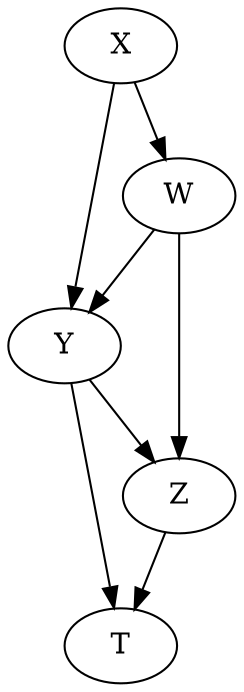 strict digraph  {
X [x="-1", y=0];
Y [x=0, y=0];
W [x=0, y=1];
Z [x=1, y=0];
T [x="0.5", y="-0.5"];
X -> Y;
X -> W;
Y -> T;
Y -> Z;
W -> Y;
W -> Z;
Z -> T;
}
